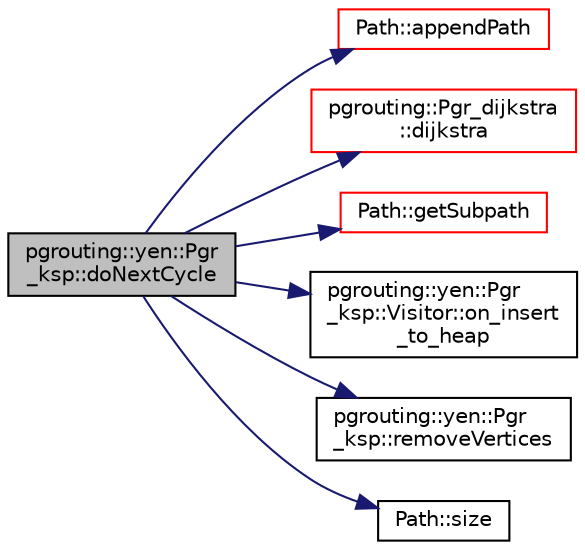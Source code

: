 digraph "pgrouting::yen::Pgr_ksp::doNextCycle"
{
  edge [fontname="Helvetica",fontsize="10",labelfontname="Helvetica",labelfontsize="10"];
  node [fontname="Helvetica",fontsize="10",shape=record];
  rankdir="LR";
  Node11 [label="pgrouting::yen::Pgr\l_ksp::doNextCycle",height=0.2,width=0.4,color="black", fillcolor="grey75", style="filled", fontcolor="black"];
  Node11 -> Node12 [color="midnightblue",fontsize="10",style="solid",fontname="Helvetica"];
  Node12 [label="Path::appendPath",height=0.2,width=0.4,color="red", fillcolor="white", style="filled",URL="$classPath.html#a9cb45e3a413a03f1c4224b840af1fe83"];
  Node11 -> Node14 [color="midnightblue",fontsize="10",style="solid",fontname="Helvetica"];
  Node14 [label="pgrouting::Pgr_dijkstra\l::dijkstra",height=0.2,width=0.4,color="red", fillcolor="white", style="filled",URL="$classpgrouting_1_1Pgr__dijkstra.html#a0489deb2399562b5631d9906f2225234",tooltip="Dijkstra 1 to 1. "];
  Node11 -> Node17 [color="midnightblue",fontsize="10",style="solid",fontname="Helvetica"];
  Node17 [label="Path::getSubpath",height=0.2,width=0.4,color="red", fillcolor="white", style="filled",URL="$classPath.html#a6e915a3786eccd377d84a284b3152e2b"];
  Node11 -> Node22 [color="midnightblue",fontsize="10",style="solid",fontname="Helvetica"];
  Node22 [label="pgrouting::yen::Pgr\l_ksp::Visitor::on_insert\l_to_heap",height=0.2,width=0.4,color="black", fillcolor="white", style="filled",URL="$classpgrouting_1_1yen_1_1Pgr__ksp_1_1Visitor.html#a377b18dcaeb190e30fb6b2d7c1ab8760"];
  Node11 -> Node23 [color="midnightblue",fontsize="10",style="solid",fontname="Helvetica"];
  Node23 [label="pgrouting::yen::Pgr\l_ksp::removeVertices",height=0.2,width=0.4,color="black", fillcolor="white", style="filled",URL="$classpgrouting_1_1yen_1_1Pgr__ksp.html#a3eddf903bcd9f64fc7f51dd14430bff6",tooltip="stores in subPath the first i elements of path "];
  Node11 -> Node24 [color="midnightblue",fontsize="10",style="solid",fontname="Helvetica"];
  Node24 [label="Path::size",height=0.2,width=0.4,color="black", fillcolor="white", style="filled",URL="$classPath.html#a3a0311765e131697250e7b45964c0510"];
}
